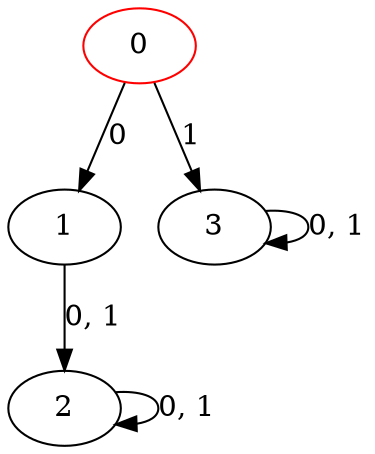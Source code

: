 digraph g {
0 [label= "0"] [color="red"];
1 [label= "1"];
2 [label= "2"];
3 [label= "3"];
0 -> 1[label= "0"];
0 -> 3[label= "1"];
1 -> 2[label= "0, 1"];
2 -> 2[label= "0, 1"];
3 -> 3[label= "0, 1"];
}
